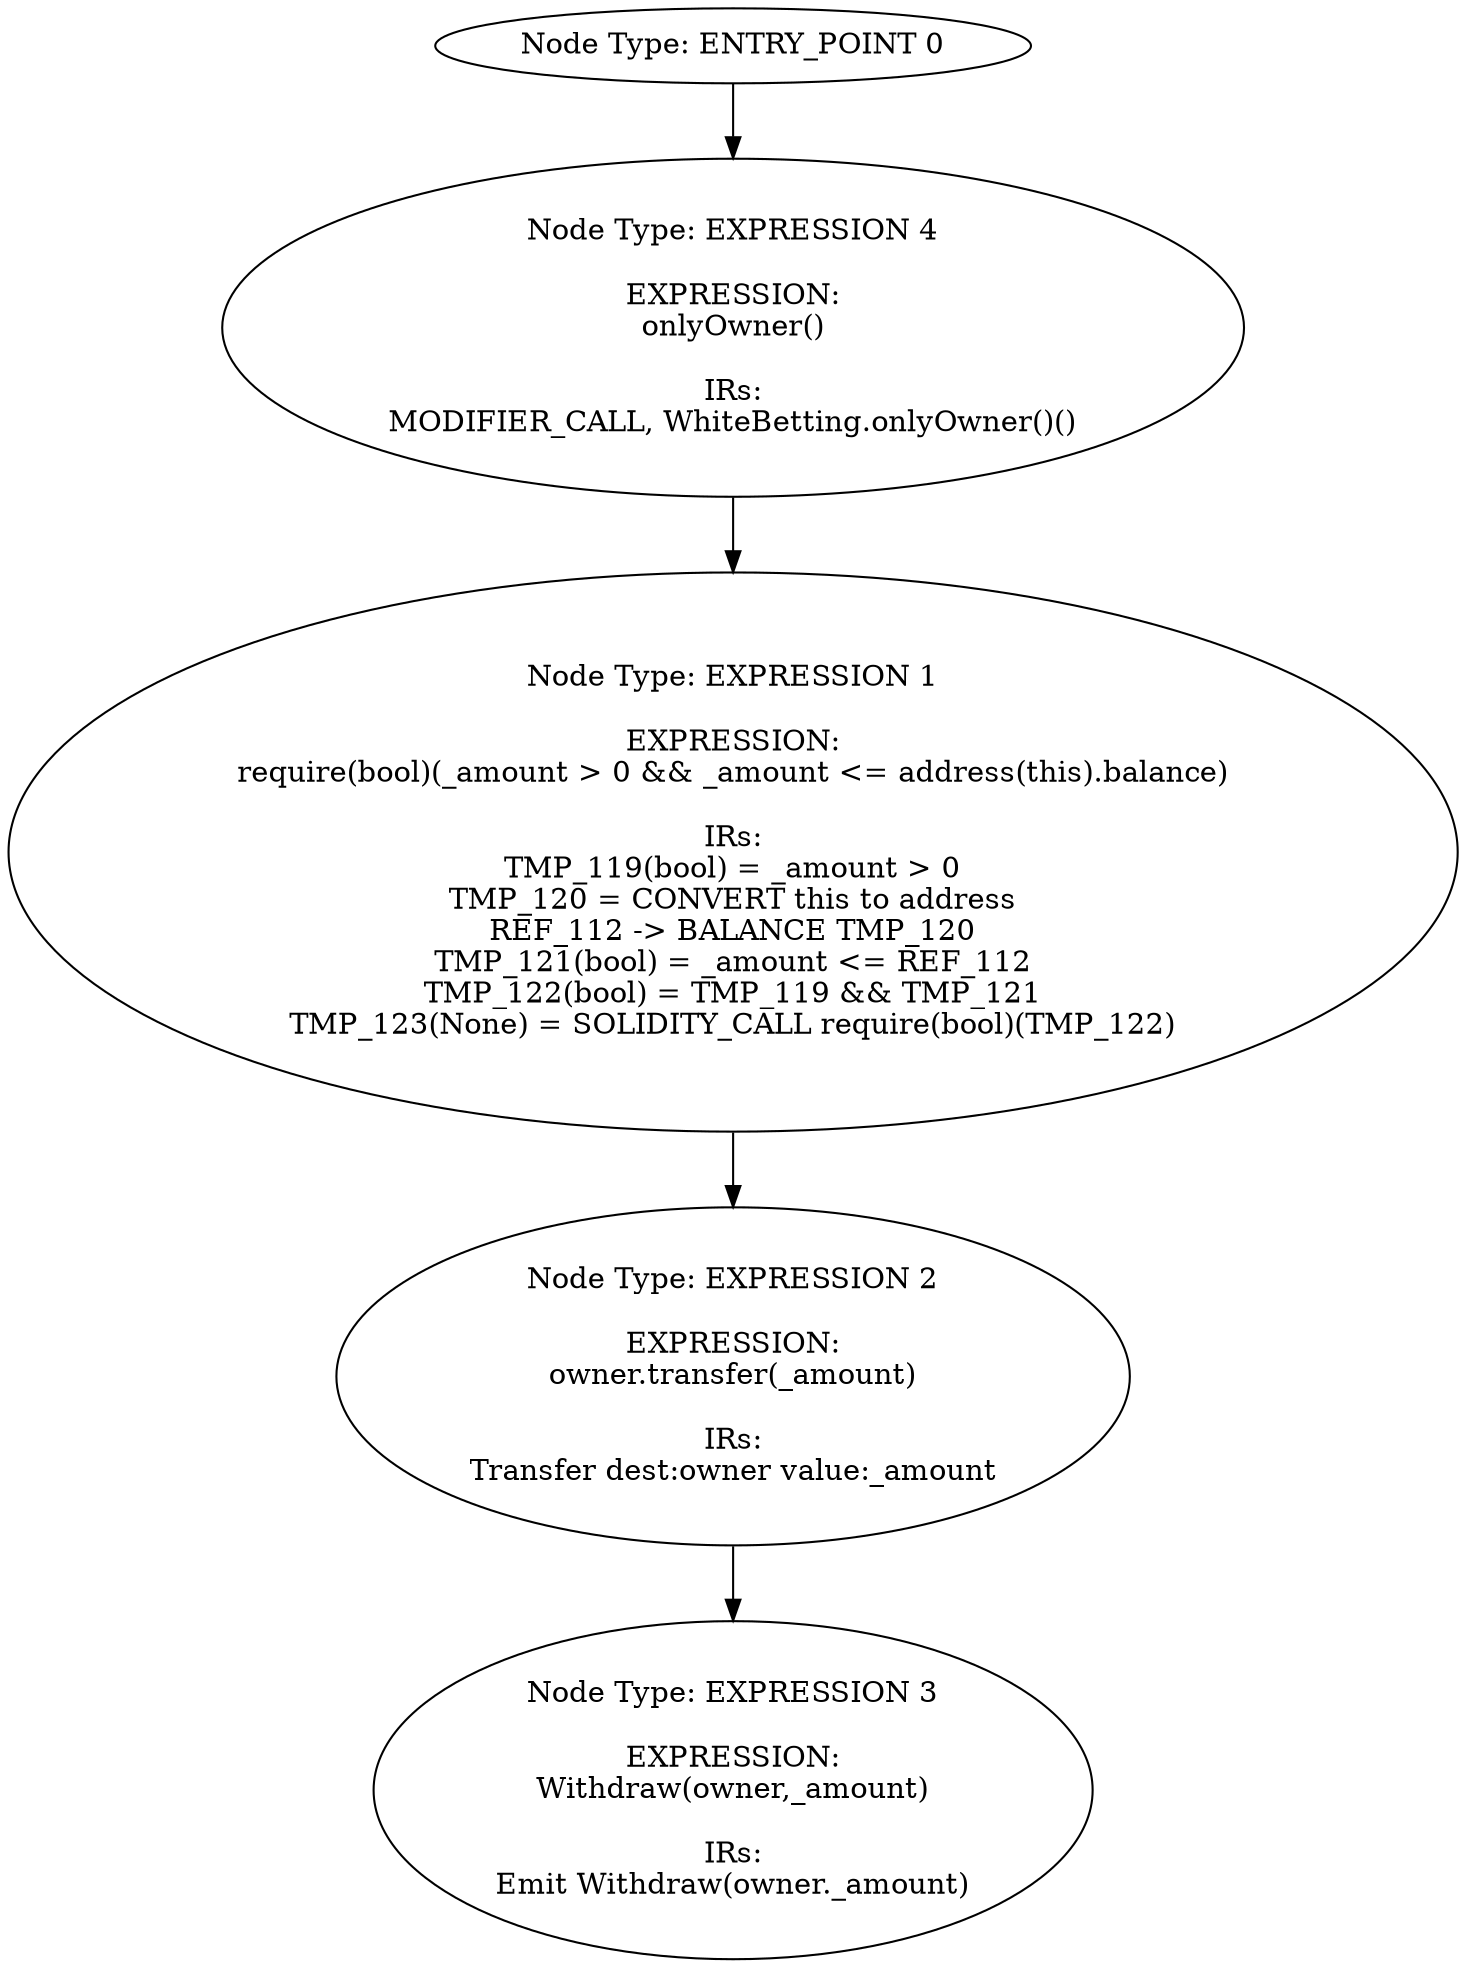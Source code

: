 digraph{
0[label="Node Type: ENTRY_POINT 0
"];
0->4;
1[label="Node Type: EXPRESSION 1

EXPRESSION:
require(bool)(_amount > 0 && _amount <= address(this).balance)

IRs:
TMP_119(bool) = _amount > 0
TMP_120 = CONVERT this to address
REF_112 -> BALANCE TMP_120
TMP_121(bool) = _amount <= REF_112
TMP_122(bool) = TMP_119 && TMP_121
TMP_123(None) = SOLIDITY_CALL require(bool)(TMP_122)"];
1->2;
2[label="Node Type: EXPRESSION 2

EXPRESSION:
owner.transfer(_amount)

IRs:
Transfer dest:owner value:_amount"];
2->3;
3[label="Node Type: EXPRESSION 3

EXPRESSION:
Withdraw(owner,_amount)

IRs:
Emit Withdraw(owner._amount)"];
4[label="Node Type: EXPRESSION 4

EXPRESSION:
onlyOwner()

IRs:
MODIFIER_CALL, WhiteBetting.onlyOwner()()"];
4->1;
}
